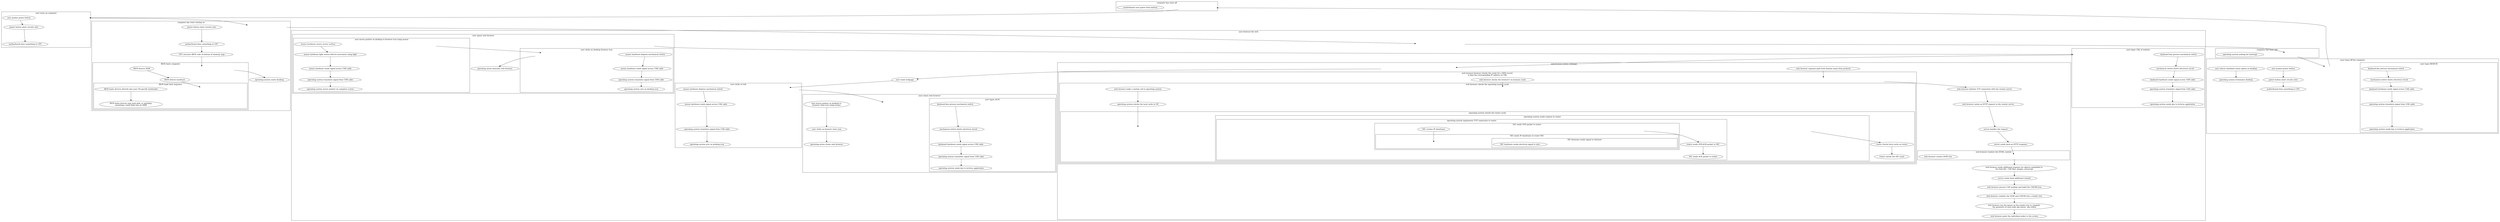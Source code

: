 strict digraph {
	graph [compound=true];
	node [label="\N"];
	subgraph cluster_u_s_e_r__s_t_o_r_ycomputer_has_state_off {
		graph [label="computer has state off"];
		u_s_e_r__s_t_o_r_ycomputer_has_state_off	[style=invis];
		c_o_m_p_u_t_e_r__h_a_s__s_t_a_t_e__o_f_fmotherboard_uses_power_from_battery	[label="motherboard uses power from battery"];
	}
	subgraph cluster_u_s_e_r__s_t_o_r_ycomputer_has_state_turning_on {
		graph [label="computer has state turning on"];
		subgraph cluster_c_o_m_p_u_t_e_r__h_a_s__s_t_a_t_e__t_u_r_n_i_n_g__o_nBIOS_boots_computer {
			graph [label="BIOS boots computer"];
			subgraph cluster_B_I_O_S__b_o_o_t_s__c_o_m_p_u_t_e_rBIOS_loads_boot_sequence {
				graph [label="BIOS loads boot sequence"];
				B_I_O_S__b_o_o_t_s__c_o_m_p_u_t_e_rBIOS_loads_boot_sequence	[style=invis];
				B_I_O_S__l_o_a_d_s__b_o_o_t__s_e_q_u_e_n_c_eBIOS_boots_devices_directly_into_your_OSspecific_bootloader	[label="BIOS boots devices directly into your OS-specific bootloader"];
				B_I_O_S__l_o_a_d_s__b_o_o_t__s_e_q_u_e_n_c_eBIOS_boots_devices_any_hard_disk_or_anything_emulating_a_hard_disk_into_an_MBR	[label="BIOS boots devices (any hard disk, or anything 
emulating a hard disk) into an MBR"];
				B_I_O_S__l_o_a_d_s__b_o_o_t__s_e_q_u_e_n_c_eBIOS_boots_devices_directly_into_your_OSspecific_bootloader -> B_I_O_S__l_o_a_d_s__b_o_o_t__s_e_q_u_e_n_c_eBIOS_boots_devices_any_hard_disk_or_anything_emulating_a_hard_disk_into_an_MBR;
			}
			c_o_m_p_u_t_e_r__h_a_s__s_t_a_t_e__t_u_r_n_i_n_g__o_nBIOS_boots_computer	[style=invis];
			B_I_O_S__b_o_o_t_s__c_o_m_p_u_t_e_rBIOS_detects_RAM	[label="BIOS detects RAM"];
			B_I_O_S__b_o_o_t_s__c_o_m_p_u_t_e_rBIOS_detects_hardware	[label="BIOS detects hardware"];
			B_I_O_S__b_o_o_t_s__c_o_m_p_u_t_e_rBIOS_detects_RAM -> B_I_O_S__b_o_o_t_s__c_o_m_p_u_t_e_rBIOS_detects_hardware;
			B_I_O_S__b_o_o_t_s__c_o_m_p_u_t_e_rBIOS_detects_hardware -> B_I_O_S__b_o_o_t_s__c_o_m_p_u_t_e_rBIOS_loads_boot_sequence;
		}
		u_s_e_r__s_t_o_r_ycomputer_has_state_turning_on	[style=invis];
		c_o_m_p_u_t_e_r__h_a_s__s_t_a_t_e__t_u_r_n_i_n_g__o_npower_button_short_circuits_wire	[label="power button short circuits wire"];
		c_o_m_p_u_t_e_r__h_a_s__s_t_a_t_e__t_u_r_n_i_n_g__o_nmotherboard_does_something_to_CPU	[label="motherboard does something to CPU"];
		c_o_m_p_u_t_e_r__h_a_s__s_t_a_t_e__t_u_r_n_i_n_g__o_npower_button_short_circuits_wire -> c_o_m_p_u_t_e_r__h_a_s__s_t_a_t_e__t_u_r_n_i_n_g__o_nmotherboard_does_something_to_CPU;
		c_o_m_p_u_t_e_r__h_a_s__s_t_a_t_e__t_u_r_n_i_n_g__o_nCPU_executes_BIOS_code_at_bottom_of_memory_map	[label="CPU executes BIOS code at bottom of memory map"];
		c_o_m_p_u_t_e_r__h_a_s__s_t_a_t_e__t_u_r_n_i_n_g__o_nmotherboard_does_something_to_CPU -> c_o_m_p_u_t_e_r__h_a_s__s_t_a_t_e__t_u_r_n_i_n_g__o_nCPU_executes_BIOS_code_at_bottom_of_memory_map;
		c_o_m_p_u_t_e_r__h_a_s__s_t_a_t_e__t_u_r_n_i_n_g__o_nCPU_executes_BIOS_code_at_bottom_of_memory_map -> c_o_m_p_u_t_e_r__h_a_s__s_t_a_t_e__t_u_r_n_i_n_g__o_nBIOS_boots_computer;
		c_o_m_p_u_t_e_r__h_a_s__s_t_a_t_e__t_u_r_n_i_n_g__o_noperating_system_starts_desktop	[label="operating system starts desktop"];
		c_o_m_p_u_t_e_r__h_a_s__s_t_a_t_e__t_u_r_n_i_n_g__o_nBIOS_boots_computer -> c_o_m_p_u_t_e_r__h_a_s__s_t_a_t_e__t_u_r_n_i_n_g__o_noperating_system_starts_desktop;
	}
	subgraph cluster_u_s_e_r__s_t_o_r_yuser_turns_on_computer {
		graph [label="user turns on computer"];
		u_s_e_r__s_t_o_r_yuser_turns_on_computer	[style=invis];
		u_s_e_r__t_u_r_n_s__o_n__c_o_m_p_u_t_e_ruser_pushes_power_button	[label="user pushes power button"];
		u_s_e_r__t_u_r_n_s__o_n__c_o_m_p_u_t_e_rpower_button_short_circuits_wire	[label="power button short circuits wire"];
		u_s_e_r__t_u_r_n_s__o_n__c_o_m_p_u_t_e_ruser_pushes_power_button -> u_s_e_r__t_u_r_n_s__o_n__c_o_m_p_u_t_e_rpower_button_short_circuits_wire;
		u_s_e_r__t_u_r_n_s__o_n__c_o_m_p_u_t_e_rmotherboard_does_something_to_CPU	[label="motherboard does something to CPU"];
		u_s_e_r__t_u_r_n_s__o_n__c_o_m_p_u_t_e_rpower_button_short_circuits_wire -> u_s_e_r__t_u_r_n_s__o_n__c_o_m_p_u_t_e_rmotherboard_does_something_to_CPU;
	}
	subgraph cluster_u_s_e_r__s_t_o_r_yuser_browses_the_web {
		graph [label="user browses the web"];
		subgraph cluster_u_s_e_r__b_r_o_w_s_e_s__t_h_e__w_e_buser_opens_web_browser {
			graph [label="user opens web browser"];
			subgraph cluster_u_s_e_r__o_p_e_n_s__w_e_b__b_r_o_w_s_e_ruser_moves_pointer_on_desktop_to_browser_icon_using_mouse {
				graph [label="user moves pointer on desktop to browser icon using mouse"];
				u_s_e_r__o_p_e_n_s__w_e_b__b_r_o_w_s_e_ruser_moves_pointer_on_desktop_to_browser_icon_using_mouse	[style=invis];
				"u_s_e_r__m_o_v_e_s__p_o_i_n_t_e_r__o_n__d_e_s_k_t_o_p__t_o__b_r_o_w_s_e_r__i_c_o_n__u_s_i_n_g__m_o_u_s_emouse_hardware_moves_across_\
surface"	[label="mouse hardware moves across surface"];
				"u_s_e_r__m_o_v_e_s__p_o_i_n_t_e_r__o_n__d_e_s_k_t_o_p__t_o__b_r_o_w_s_e_r__i_c_o_n__u_s_i_n_g__m_o_u_s_emouse_hardware_light_sensor_\
detects_movement_using_light"	[label="mouse hardware light sensor detects movement using light"];
				"u_s_e_r__m_o_v_e_s__p_o_i_n_t_e_r__o_n__d_e_s_k_t_o_p__t_o__b_r_o_w_s_e_r__i_c_o_n__u_s_i_n_g__m_o_u_s_emouse_hardware_moves_across_\
surface" -> "u_s_e_r__m_o_v_e_s__p_o_i_n_t_e_r__o_n__d_e_s_k_t_o_p__t_o__b_r_o_w_s_e_r__i_c_o_n__u_s_i_n_g__m_o_u_s_emouse_hardware_light_sensor_\
detects_movement_using_light";
				"u_s_e_r__m_o_v_e_s__p_o_i_n_t_e_r__o_n__d_e_s_k_t_o_p__t_o__b_r_o_w_s_e_r__i_c_o_n__u_s_i_n_g__m_o_u_s_emouse_hardware_sends_signal_\
across_USB_cable"	[label="mouse hardware sends signal across USB cable"];
				"u_s_e_r__m_o_v_e_s__p_o_i_n_t_e_r__o_n__d_e_s_k_t_o_p__t_o__b_r_o_w_s_e_r__i_c_o_n__u_s_i_n_g__m_o_u_s_emouse_hardware_light_sensor_\
detects_movement_using_light" -> "u_s_e_r__m_o_v_e_s__p_o_i_n_t_e_r__o_n__d_e_s_k_t_o_p__t_o__b_r_o_w_s_e_r__i_c_o_n__u_s_i_n_g__m_o_u_s_emouse_hardware_sends_signal_\
across_USB_cable";
				"u_s_e_r__m_o_v_e_s__p_o_i_n_t_e_r__o_n__d_e_s_k_t_o_p__t_o__b_r_o_w_s_e_r__i_c_o_n__u_s_i_n_g__m_o_u_s_eoperating_system_translates_\
signal_from_USB_cable"	[label="operating system translates signal from USB cable"];
				"u_s_e_r__m_o_v_e_s__p_o_i_n_t_e_r__o_n__d_e_s_k_t_o_p__t_o__b_r_o_w_s_e_r__i_c_o_n__u_s_i_n_g__m_o_u_s_emouse_hardware_sends_signal_\
across_USB_cable" -> "u_s_e_r__m_o_v_e_s__p_o_i_n_t_e_r__o_n__d_e_s_k_t_o_p__t_o__b_r_o_w_s_e_r__i_c_o_n__u_s_i_n_g__m_o_u_s_eoperating_system_translates_\
signal_from_USB_cable";
				"u_s_e_r__m_o_v_e_s__p_o_i_n_t_e_r__o_n__d_e_s_k_t_o_p__t_o__b_r_o_w_s_e_r__i_c_o_n__u_s_i_n_g__m_o_u_s_eoperating_system_moves_pointer_\
on_computer_screen"	[label="operating system moves pointer on computer screen"];
				"u_s_e_r__m_o_v_e_s__p_o_i_n_t_e_r__o_n__d_e_s_k_t_o_p__t_o__b_r_o_w_s_e_r__i_c_o_n__u_s_i_n_g__m_o_u_s_eoperating_system_translates_\
signal_from_USB_cable" -> "u_s_e_r__m_o_v_e_s__p_o_i_n_t_e_r__o_n__d_e_s_k_t_o_p__t_o__b_r_o_w_s_e_r__i_c_o_n__u_s_i_n_g__m_o_u_s_eoperating_system_moves_pointer_\
on_computer_screen";
			}
			subgraph cluster_u_s_e_r__o_p_e_n_s__w_e_b__b_r_o_w_s_e_ruser_clicks_on_desktop_browser_icon {
				graph [label="user clicks on desktop browser icon"];
				u_s_e_r__o_p_e_n_s__w_e_b__b_r_o_w_s_e_ruser_clicks_on_desktop_browser_icon	[style=invis];
				u_s_e_r__c_l_i_c_k_s__o_n__d_e_s_k_t_o_p__b_r_o_w_s_e_r__i_c_o_nmouse_hardware_depress_mechanical_switch	[label="mouse hardware depress mechanical switch"];
				u_s_e_r__c_l_i_c_k_s__o_n__d_e_s_k_t_o_p__b_r_o_w_s_e_r__i_c_o_nmouse_hardware_sends_signal_across_USB_cable	[label="mouse hardware sends signal across USB cable"];
				u_s_e_r__c_l_i_c_k_s__o_n__d_e_s_k_t_o_p__b_r_o_w_s_e_r__i_c_o_nmouse_hardware_depress_mechanical_switch -> u_s_e_r__c_l_i_c_k_s__o_n__d_e_s_k_t_o_p__b_r_o_w_s_e_r__i_c_o_nmouse_hardware_sends_signal_across_USB_cable;
				u_s_e_r__c_l_i_c_k_s__o_n__d_e_s_k_t_o_p__b_r_o_w_s_e_r__i_c_o_noperating_system_translates_signal_from_USB_cable	[label="operating system translates signal from USB cable"];
				u_s_e_r__c_l_i_c_k_s__o_n__d_e_s_k_t_o_p__b_r_o_w_s_e_r__i_c_o_nmouse_hardware_sends_signal_across_USB_cable -> u_s_e_r__c_l_i_c_k_s__o_n__d_e_s_k_t_o_p__b_r_o_w_s_e_r__i_c_o_noperating_system_translates_signal_from_USB_cable;
				u_s_e_r__c_l_i_c_k_s__o_n__d_e_s_k_t_o_p__b_r_o_w_s_e_r__i_c_o_noperating_system_acts_on_desktop_icon	[label="operating system acts on desktop icon"];
				u_s_e_r__c_l_i_c_k_s__o_n__d_e_s_k_t_o_p__b_r_o_w_s_e_r__i_c_o_noperating_system_translates_signal_from_USB_cable -> u_s_e_r__c_l_i_c_k_s__o_n__d_e_s_k_t_o_p__b_r_o_w_s_e_r__i_c_o_noperating_system_acts_on_desktop_icon;
			}
			u_s_e_r__b_r_o_w_s_e_s__t_h_e__w_e_buser_opens_web_browser	[style=invis];
			u_s_e_r__o_p_e_n_s__w_e_b__b_r_o_w_s_e_ruser_moves_pointer_on_desktop_to_browser_icon_using_mouse -> u_s_e_r__o_p_e_n_s__w_e_b__b_r_o_w_s_e_ruser_clicks_on_desktop_browser_icon;
			u_s_e_r__o_p_e_n_s__w_e_b__b_r_o_w_s_e_roperating_sytem_launches_web_browser	[label="operating sytem launches web browser"];
			u_s_e_r__o_p_e_n_s__w_e_b__b_r_o_w_s_e_ruser_clicks_on_desktop_browser_icon -> u_s_e_r__o_p_e_n_s__w_e_b__b_r_o_w_s_e_roperating_sytem_launches_web_browser;
		}
		subgraph cluster_u_s_e_r__b_r_o_w_s_e_s__t_h_e__w_e_buser_types_URL_of_website {
			graph [label="user types URL of website"];
			u_s_e_r__b_r_o_w_s_e_s__t_h_e__w_e_buser_types_URL_of_website	[style=invis];
			u_s_e_r__t_y_p_e_s__U_R_L__o_f__w_e_b_s_i_t_ekeyboard_key_presses_mechanical_switch	[label="keyboard key presses mechanical switch"];
			u_s_e_r__t_y_p_e_s__U_R_L__o_f__w_e_b_s_i_t_emechanical_switch_shorts_electrical_circuit	[label="mechanical switch shorts electrical circuit"];
			u_s_e_r__t_y_p_e_s__U_R_L__o_f__w_e_b_s_i_t_ekeyboard_key_presses_mechanical_switch -> u_s_e_r__t_y_p_e_s__U_R_L__o_f__w_e_b_s_i_t_emechanical_switch_shorts_electrical_circuit;
			u_s_e_r__t_y_p_e_s__U_R_L__o_f__w_e_b_s_i_t_ekeyboard_hardware_sends_signal_across_USB_cable	[label="keyboard hardware sends signal across USB cable"];
			u_s_e_r__t_y_p_e_s__U_R_L__o_f__w_e_b_s_i_t_emechanical_switch_shorts_electrical_circuit -> u_s_e_r__t_y_p_e_s__U_R_L__o_f__w_e_b_s_i_t_ekeyboard_hardware_sends_signal_across_USB_cable;
			u_s_e_r__t_y_p_e_s__U_R_L__o_f__w_e_b_s_i_t_eoperating_system_translates_signal_from_USB_cable	[label="operating system translates signal from USB cable"];
			u_s_e_r__t_y_p_e_s__U_R_L__o_f__w_e_b_s_i_t_ekeyboard_hardware_sends_signal_across_USB_cable -> u_s_e_r__t_y_p_e_s__U_R_L__o_f__w_e_b_s_i_t_eoperating_system_translates_signal_from_USB_cable;
			u_s_e_r__t_y_p_e_s__U_R_L__o_f__w_e_b_s_i_t_eoperating_system_sends_key_to_infocus_application	[label="operating system sends key to in-focus application"];
			u_s_e_r__t_y_p_e_s__U_R_L__o_f__w_e_b_s_i_t_eoperating_system_translates_signal_from_USB_cable -> u_s_e_r__t_y_p_e_s__U_R_L__o_f__w_e_b_s_i_t_eoperating_system_sends_key_to_infocus_application;
		}
		subgraph cluster_u_s_e_r__b_r_o_w_s_e_s__t_h_e__w_e_bweb_browser_shows_webpage {
			graph [label="web browser shows webpage"];
			subgraph "cluster_w_e_b__b_r_o_w_s_e_r__s_h_o_w_s__w_e_b_p_a_g_eweb_browser_browser_checks_the_cache_for_a_DNS_record_to_find_the_corresponding_\
IP_address_of_URL" {
				graph [label="web browser browser checks the cache for a DNS record 
to find the corresponding IP address of URL"];
				subgraph "cluster_w_e_b__b_r_o_w_s_e_r__b_r_o_w_s_e_r__c_h_e_c_k_s__t_h_e__c_a_c_h_e__f_o_r__a__D_N_S__r_e_c_o_r_d__t_o__f_i_n_d__t_h_e__c_\
o_r_r_e_s_p_o_n_d_i_n_g__I_P__a_d_d_r_e_s_s__o_f__U_R_Lweb_browser_checks_the_operating_system_cache" {
					graph [label="web browser checks the operating system cache"];
					subgraph cluster_w_e_b__b_r_o_w_s_e_r__c_h_e_c_k_s__t_h_e__o_p_e_r_a_t_i_n_g__s_y_s_t_e_m__c_a_c_h_eoperating_system_checks_the_router_cache {
						graph [label="operating system checks the router cache"];
						subgraph cluster_o_p_e_r_a_t_i_n_g__s_y_s_t_e_m__c_h_e_c_k_s__t_h_e__r_o_u_t_e_r__c_a_c_h_eoperating_system_sends_request_to_router {
							graph [label="operating system sends request to router"];
							subgraph "cluster_o_p_e_r_a_t_i_n_g__s_y_s_t_e_m__s_e_n_d_s__r_e_q_u_e_s_t__t_o__r_o_u_t_e_roperating_system_implements_TCP_connection_to_\
router" {
								graph [label="operating system implements TCP connection to router"];
								subgraph "cluster_o_p_e_r_a_t_i_n_g__s_y_s_t_e_m__i_m_p_l_e_m_e_n_t_s__T_C_P__c_o_n_n_e_c_t_i_o_n__t_o__r_o_u_t_e_rNIC_sends_SYN_packet_to_\
router" {
									graph [label="NIC sends SYN packet to router"];
									subgraph cluster_N_I_C__s_e_n_d_s__S_Y_N__p_a_c_k_e_t__t_o__r_o_u_t_e_rNIC_sends_IP_dataframe_to_router_NIC {
										graph [label="NIC sends IP dataframe to router NIC"];
										subgraph cluster_N_I_C__s_e_n_d_s__I_P__d_a_t_a_f_r_a_m_e__t_o__r_o_u_t_e_r__N_I_CNIC_firmware_sends_signal_to_ethernet {
											graph [label="NIC firmware sends signal to ethernet"];
											N_I_C__s_e_n_d_s__I_P__d_a_t_a_f_r_a_m_e__t_o__r_o_u_t_e_r__N_I_CNIC_firmware_sends_signal_to_ethernet	[style=invis];
											N_I_C__f_i_r_m_w_a_r_e__s_e_n_d_s__s_i_g_n_a_l__t_o__e_t_h_e_r_n_e_tNIC_hardware_sends_electrical_signal_to_wire	[label="NIC hardware sends electrical signal to wire"];
										}
										N_I_C__s_e_n_d_s__S_Y_N__p_a_c_k_e_t__t_o__r_o_u_t_e_rNIC_sends_IP_dataframe_to_router_NIC	[style=invis];
									}
									o_p_e_r_a_t_i_n_g__s_y_s_t_e_m__i_m_p_l_e_m_e_n_t_s__T_C_P__c_o_n_n_e_c_t_i_o_n__t_o__r_o_u_t_e_rNIC_sends_SYN_packet_to_router	[style=invis];
									N_I_C__s_e_n_d_s__S_Y_N__p_a_c_k_e_t__t_o__r_o_u_t_e_rNIC_creates_IP_dataframe	[label="NIC creates IP dataframe"];
									N_I_C__s_e_n_d_s__S_Y_N__p_a_c_k_e_t__t_o__r_o_u_t_e_rNIC_creates_IP_dataframe -> N_I_C__s_e_n_d_s__S_Y_N__p_a_c_k_e_t__t_o__r_o_u_t_e_rNIC_sends_IP_dataframe_to_router_NIC;
								}
								o_p_e_r_a_t_i_n_g__s_y_s_t_e_m__s_e_n_d_s__r_e_q_u_e_s_t__t_o__r_o_u_t_e_roperating_system_implements_TCP_connection_to_router	[style=invis];
								o_p_e_r_a_t_i_n_g__s_y_s_t_e_m__i_m_p_l_e_m_e_n_t_s__T_C_P__c_o_n_n_e_c_t_i_o_n__t_o__r_o_u_t_e_rrouter_sends_SYNACK_packet_to_NIC	[label="router sends SYN-ACK packet to NIC"];
								o_p_e_r_a_t_i_n_g__s_y_s_t_e_m__i_m_p_l_e_m_e_n_t_s__T_C_P__c_o_n_n_e_c_t_i_o_n__t_o__r_o_u_t_e_rNIC_sends_SYN_packet_to_router -> o_p_e_r_a_t_i_n_g__s_y_s_t_e_m__i_m_p_l_e_m_e_n_t_s__T_C_P__c_o_n_n_e_c_t_i_o_n__t_o__r_o_u_t_e_rrouter_sends_SYNACK_packet_to_NIC;
								o_p_e_r_a_t_i_n_g__s_y_s_t_e_m__i_m_p_l_e_m_e_n_t_s__T_C_P__c_o_n_n_e_c_t_i_o_n__t_o__r_o_u_t_e_rNIC_sends_ACK_packet_to_router	[label="NIC sends ACK packet to router"];
								o_p_e_r_a_t_i_n_g__s_y_s_t_e_m__i_m_p_l_e_m_e_n_t_s__T_C_P__c_o_n_n_e_c_t_i_o_n__t_o__r_o_u_t_e_rrouter_sends_SYNACK_packet_to_NIC -> o_p_e_r_a_t_i_n_g__s_y_s_t_e_m__i_m_p_l_e_m_e_n_t_s__T_C_P__c_o_n_n_e_c_t_i_o_n__t_o__r_o_u_t_e_rNIC_sends_ACK_packet_to_router;
							}
							o_p_e_r_a_t_i_n_g__s_y_s_t_e_m__c_h_e_c_k_s__t_h_e__r_o_u_t_e_r__c_a_c_h_eoperating_system_sends_request_to_router	[style=invis];
						}
						w_e_b__b_r_o_w_s_e_r__c_h_e_c_k_s__t_h_e__o_p_e_r_a_t_i_n_g__s_y_s_t_e_m__c_a_c_h_eoperating_system_checks_the_router_cache	[style=invis];
						o_p_e_r_a_t_i_n_g__s_y_s_t_e_m__c_h_e_c_k_s__t_h_e__r_o_u_t_e_r__c_a_c_h_erouter_checks_local_cache_on_router	[label="router checks local cache on router"];
						o_p_e_r_a_t_i_n_g__s_y_s_t_e_m__c_h_e_c_k_s__t_h_e__r_o_u_t_e_r__c_a_c_h_eoperating_system_sends_request_to_router -> o_p_e_r_a_t_i_n_g__s_y_s_t_e_m__c_h_e_c_k_s__t_h_e__r_o_u_t_e_r__c_a_c_h_erouter_checks_local_cache_on_router;
						o_p_e_r_a_t_i_n_g__s_y_s_t_e_m__c_h_e_c_k_s__t_h_e__r_o_u_t_e_r__c_a_c_h_erouter_checks_the_ISP_cache	[label="router checks the ISP cache"];
						o_p_e_r_a_t_i_n_g__s_y_s_t_e_m__c_h_e_c_k_s__t_h_e__r_o_u_t_e_r__c_a_c_h_erouter_checks_local_cache_on_router -> o_p_e_r_a_t_i_n_g__s_y_s_t_e_m__c_h_e_c_k_s__t_h_e__r_o_u_t_e_r__c_a_c_h_erouter_checks_the_ISP_cache;
					}
					"w_e_b__b_r_o_w_s_e_r__b_r_o_w_s_e_r__c_h_e_c_k_s__t_h_e__c_a_c_h_e__f_o_r__a__D_N_S__r_e_c_o_r_d__t_o__f_i_n_d__t_h_e__c_o_r_r_e_\
s_p_o_n_d_i_n_g__I_P__a_d_d_r_e_s_s__o_f__U_R_Lweb_browser_checks_the_operating_system_cache"	[style=invis];
					w_e_b__b_r_o_w_s_e_r__c_h_e_c_k_s__t_h_e__o_p_e_r_a_t_i_n_g__s_y_s_t_e_m__c_a_c_h_eweb_browser_make_a_system_call_to_operating_system	[label="web browser make a system call to operating system"];
					w_e_b__b_r_o_w_s_e_r__c_h_e_c_k_s__t_h_e__o_p_e_r_a_t_i_n_g__s_y_s_t_e_m__c_a_c_h_eoperating_system_checks_the_local_cache_in_OS	[label="operating system checks the local cache in OS"];
					w_e_b__b_r_o_w_s_e_r__c_h_e_c_k_s__t_h_e__o_p_e_r_a_t_i_n_g__s_y_s_t_e_m__c_a_c_h_eweb_browser_make_a_system_call_to_operating_system -> w_e_b__b_r_o_w_s_e_r__c_h_e_c_k_s__t_h_e__o_p_e_r_a_t_i_n_g__s_y_s_t_e_m__c_a_c_h_eoperating_system_checks_the_local_cache_in_OS;
					w_e_b__b_r_o_w_s_e_r__c_h_e_c_k_s__t_h_e__o_p_e_r_a_t_i_n_g__s_y_s_t_e_m__c_a_c_h_eoperating_system_checks_the_local_cache_in_OS -> w_e_b__b_r_o_w_s_e_r__c_h_e_c_k_s__t_h_e__o_p_e_r_a_t_i_n_g__s_y_s_t_e_m__c_a_c_h_eoperating_system_checks_the_router_cache;
				}
				"w_e_b__b_r_o_w_s_e_r__s_h_o_w_s__w_e_b_p_a_g_eweb_browser_browser_checks_the_cache_for_a_DNS_record_to_find_the_corresponding_IP_\
address_of_URL"	[style=invis];
				"w_e_b__b_r_o_w_s_e_r__b_r_o_w_s_e_r__c_h_e_c_k_s__t_h_e__c_a_c_h_e__f_o_r__a__D_N_S__r_e_c_o_r_d__t_o__f_i_n_d__t_h_e__c_o_r_r_e_\
s_p_o_n_d_i_n_g__I_P__a_d_d_r_e_s_s__o_f__U_R_Lweb_browser_checks_the_browsers_inmemory_cache"	[label="web browser checks the browser's in-memory cache"];
				"w_e_b__b_r_o_w_s_e_r__b_r_o_w_s_e_r__c_h_e_c_k_s__t_h_e__c_a_c_h_e__f_o_r__a__D_N_S__r_e_c_o_r_d__t_o__f_i_n_d__t_h_e__c_o_r_r_e_\
s_p_o_n_d_i_n_g__I_P__a_d_d_r_e_s_s__o_f__U_R_Lweb_browser_checks_the_browsers_inmemory_cache" -> "w_e_b__b_r_o_w_s_e_r__b_r_o_w_s_e_r__c_h_e_c_k_s__t_h_e__c_a_c_h_e__f_o_r__a__D_N_S__r_e_c_o_r_d__t_o__f_i_n_d__t_h_e__c_o_r_r_e_\
s_p_o_n_d_i_n_g__I_P__a_d_d_r_e_s_s__o_f__U_R_Lweb_browser_checks_the_operating_system_cache";
			}
			subgraph cluster_w_e_b__b_r_o_w_s_e_r__s_h_o_w_s__w_e_b_p_a_g_eweb_browser_renders_the_HTML_content {
				graph [label="web browser renders the HTML content"];
				w_e_b__b_r_o_w_s_e_r__s_h_o_w_s__w_e_b_p_a_g_eweb_browser_renders_the_HTML_content	[style=invis];
				w_e_b__b_r_o_w_s_e_r__r_e_n_d_e_r_s__t_h_e__H_T_M_L__c_o_n_t_e_n_tweb_browser_creates_DOM_tree	[label="web browser creates DOM tree"];
			}
			u_s_e_r__b_r_o_w_s_e_s__t_h_e__w_e_bweb_browser_shows_webpage	[style=invis];
			w_e_b__b_r_o_w_s_e_r__s_h_o_w_s__w_e_b_p_a_g_eweb_browser_separate_path_from_domain_name_from_protocol	[label="web browser separate path from domain name from protocol"];
			w_e_b__b_r_o_w_s_e_r__s_h_o_w_s__w_e_b_p_a_g_eweb_browser_separate_path_from_domain_name_from_protocol -> "w_e_b__b_r_o_w_s_e_r__s_h_o_w_s__w_e_b_p_a_g_eweb_browser_browser_checks_the_cache_for_a_DNS_record_to_find_the_corresponding_IP_\
address_of_URL";
			w_e_b__b_r_o_w_s_e_r__s_h_o_w_s__w_e_b_p_a_g_eweb_browser_initiates_TCP_connection_with_the_remote_server	[label="web browser initiates TCP connection with the remote server"];
			"w_e_b__b_r_o_w_s_e_r__s_h_o_w_s__w_e_b_p_a_g_eweb_browser_browser_checks_the_cache_for_a_DNS_record_to_find_the_corresponding_IP_\
address_of_URL" -> w_e_b__b_r_o_w_s_e_r__s_h_o_w_s__w_e_b_p_a_g_eweb_browser_initiates_TCP_connection_with_the_remote_server;
			w_e_b__b_r_o_w_s_e_r__s_h_o_w_s__w_e_b_p_a_g_eweb_browser_sends_an_HTTP_request_to_the_remote_server	[label="web browser sends an HTTP request to the remote server"];
			w_e_b__b_r_o_w_s_e_r__s_h_o_w_s__w_e_b_p_a_g_eweb_browser_initiates_TCP_connection_with_the_remote_server -> w_e_b__b_r_o_w_s_e_r__s_h_o_w_s__w_e_b_p_a_g_eweb_browser_sends_an_HTTP_request_to_the_remote_server;
			w_e_b__b_r_o_w_s_e_r__s_h_o_w_s__w_e_b_p_a_g_eserver_handles_the_request	[label="server handles the request"];
			w_e_b__b_r_o_w_s_e_r__s_h_o_w_s__w_e_b_p_a_g_eweb_browser_sends_an_HTTP_request_to_the_remote_server -> w_e_b__b_r_o_w_s_e_r__s_h_o_w_s__w_e_b_p_a_g_eserver_handles_the_request;
			w_e_b__b_r_o_w_s_e_r__s_h_o_w_s__w_e_b_p_a_g_eserver_sends_back_an_HTTP_response	[label="server sends back an HTTP response"];
			w_e_b__b_r_o_w_s_e_r__s_h_o_w_s__w_e_b_p_a_g_eserver_handles_the_request -> w_e_b__b_r_o_w_s_e_r__s_h_o_w_s__w_e_b_p_a_g_eserver_sends_back_an_HTTP_response;
			w_e_b__b_r_o_w_s_e_r__s_h_o_w_s__w_e_b_p_a_g_eserver_sends_back_an_HTTP_response -> w_e_b__b_r_o_w_s_e_r__s_h_o_w_s__w_e_b_p_a_g_eweb_browser_renders_the_HTML_content;
			"w_e_b__b_r_o_w_s_e_r__s_h_o_w_s__w_e_b_p_a_g_eweb_browser_sends_additional_requests_for_objects_embedded_in_the_html_file_CSS_files_\
images_javascript"	[label="web browser sends additional requests for objects embedded in 
the html file - CSS files, images, javascript"];
			w_e_b__b_r_o_w_s_e_r__s_h_o_w_s__w_e_b_p_a_g_eweb_browser_renders_the_HTML_content -> "w_e_b__b_r_o_w_s_e_r__s_h_o_w_s__w_e_b_p_a_g_eweb_browser_sends_additional_requests_for_objects_embedded_in_the_html_file_CSS_files_\
images_javascript";
			w_e_b__b_r_o_w_s_e_r__s_h_o_w_s__w_e_b_p_a_g_eserver_sends_back_additional_content	[label="server sends back additional content"];
			"w_e_b__b_r_o_w_s_e_r__s_h_o_w_s__w_e_b_p_a_g_eweb_browser_sends_additional_requests_for_objects_embedded_in_the_html_file_CSS_files_\
images_javascript" -> w_e_b__b_r_o_w_s_e_r__s_h_o_w_s__w_e_b_p_a_g_eserver_sends_back_additional_content;
			w_e_b__b_r_o_w_s_e_r__s_h_o_w_s__w_e_b_p_a_g_eweb_browser_process_CSS_markup_and_build_the_CSSOM_tree	[label="web browser process CSS markup and build the CSSOM tree"];
			w_e_b__b_r_o_w_s_e_r__s_h_o_w_s__w_e_b_p_a_g_eserver_sends_back_additional_content -> w_e_b__b_r_o_w_s_e_r__s_h_o_w_s__w_e_b_p_a_g_eweb_browser_process_CSS_markup_and_build_the_CSSOM_tree;
			w_e_b__b_r_o_w_s_e_r__s_h_o_w_s__w_e_b_p_a_g_eweb_browser_combine_the_DOM_and_CSSOM_into_a_render_tree	[label="web browser combine the DOM and CSSOM into a render tree"];
			w_e_b__b_r_o_w_s_e_r__s_h_o_w_s__w_e_b_p_a_g_eweb_browser_process_CSS_markup_and_build_the_CSSOM_tree -> w_e_b__b_r_o_w_s_e_r__s_h_o_w_s__w_e_b_p_a_g_eweb_browser_combine_the_DOM_and_CSSOM_into_a_render_tree;
			"w_e_b__b_r_o_w_s_e_r__s_h_o_w_s__w_e_b_p_a_g_eweb_browser_run_the_layout_on_the_render_tree_to_compute_the_geometry_of_each_node_\
aka_layout_aka_reflow"	[label="web browser run the layout on the render tree to compute 
the geometry of each node aka layout  aka reflow"];
			w_e_b__b_r_o_w_s_e_r__s_h_o_w_s__w_e_b_p_a_g_eweb_browser_combine_the_DOM_and_CSSOM_into_a_render_tree -> "w_e_b__b_r_o_w_s_e_r__s_h_o_w_s__w_e_b_p_a_g_eweb_browser_run_the_layout_on_the_render_tree_to_compute_the_geometry_of_each_node_\
aka_layout_aka_reflow";
			w_e_b__b_r_o_w_s_e_r__s_h_o_w_s__w_e_b_p_a_g_eweb_browser_paint_the_individual_nodes_to_the_screen	[label="web browser paint the individual nodes to the screen"];
			"w_e_b__b_r_o_w_s_e_r__s_h_o_w_s__w_e_b_p_a_g_eweb_browser_run_the_layout_on_the_render_tree_to_compute_the_geometry_of_each_node_\
aka_layout_aka_reflow" -> w_e_b__b_r_o_w_s_e_r__s_h_o_w_s__w_e_b_p_a_g_eweb_browser_paint_the_individual_nodes_to_the_screen;
		}
		subgraph cluster_u_s_e_r__b_r_o_w_s_e_s__t_h_e__w_e_buser_clicks_on_link {
			graph [label="user clicks on link"];
			u_s_e_r__b_r_o_w_s_e_s__t_h_e__w_e_buser_clicks_on_link	[style=invis];
			u_s_e_r__c_l_i_c_k_s__o_n__l_i_n_kmouse_hardware_depress_mechanical_switch	[label="mouse hardware depress mechanical switch"];
			u_s_e_r__c_l_i_c_k_s__o_n__l_i_n_kmouse_hardware_sends_signal_across_USB_cable	[label="mouse hardware sends signal across USB cable"];
			u_s_e_r__c_l_i_c_k_s__o_n__l_i_n_kmouse_hardware_depress_mechanical_switch -> u_s_e_r__c_l_i_c_k_s__o_n__l_i_n_kmouse_hardware_sends_signal_across_USB_cable;
			u_s_e_r__c_l_i_c_k_s__o_n__l_i_n_koperating_system_translates_signal_from_USB_cable	[label="operating system translates signal from USB cable"];
			u_s_e_r__c_l_i_c_k_s__o_n__l_i_n_kmouse_hardware_sends_signal_across_USB_cable -> u_s_e_r__c_l_i_c_k_s__o_n__l_i_n_koperating_system_translates_signal_from_USB_cable;
			u_s_e_r__c_l_i_c_k_s__o_n__l_i_n_koperating_system_acts_on_desktop_icon	[label="operating system acts on desktop icon"];
			u_s_e_r__c_l_i_c_k_s__o_n__l_i_n_koperating_system_translates_signal_from_USB_cable -> u_s_e_r__c_l_i_c_k_s__o_n__l_i_n_koperating_system_acts_on_desktop_icon;
		}
		subgraph cluster_u_s_e_r__b_r_o_w_s_e_s__t_h_e__w_e_buser_closes_web_browser {
			graph [label="user closes web browser"];
			subgraph cluster_u_s_e_r__c_l_o_s_e_s__w_e_b__b_r_o_w_s_e_ruser_types_altf4 {
				graph [label="user types alt-f4"];
				u_s_e_r__c_l_o_s_e_s__w_e_b__b_r_o_w_s_e_ruser_types_altf4	[style=invis];
				u_s_e_r__t_y_p_e_s__a_l_t_f_4keyboard_key_presses_mechanical_switch	[label="keyboard key presses mechanical switch"];
				u_s_e_r__t_y_p_e_s__a_l_t_f_4mechanical_switch_shorts_electrical_circuit	[label="mechanical switch shorts electrical circuit"];
				u_s_e_r__t_y_p_e_s__a_l_t_f_4keyboard_key_presses_mechanical_switch -> u_s_e_r__t_y_p_e_s__a_l_t_f_4mechanical_switch_shorts_electrical_circuit;
				u_s_e_r__t_y_p_e_s__a_l_t_f_4keyboard_hardware_sends_signal_across_USB_cable	[label="keyboard hardware sends signal across USB cable"];
				u_s_e_r__t_y_p_e_s__a_l_t_f_4mechanical_switch_shorts_electrical_circuit -> u_s_e_r__t_y_p_e_s__a_l_t_f_4keyboard_hardware_sends_signal_across_USB_cable;
				u_s_e_r__t_y_p_e_s__a_l_t_f_4operating_system_translates_signal_from_USB_cable	[label="operating system translates signal from USB cable"];
				u_s_e_r__t_y_p_e_s__a_l_t_f_4keyboard_hardware_sends_signal_across_USB_cable -> u_s_e_r__t_y_p_e_s__a_l_t_f_4operating_system_translates_signal_from_USB_cable;
				u_s_e_r__t_y_p_e_s__a_l_t_f_4operating_system_sends_key_to_infocus_application	[label="operating system sends key to in-focus application"];
				u_s_e_r__t_y_p_e_s__a_l_t_f_4operating_system_translates_signal_from_USB_cable -> u_s_e_r__t_y_p_e_s__a_l_t_f_4operating_system_sends_key_to_infocus_application;
			}
			u_s_e_r__b_r_o_w_s_e_s__t_h_e__w_e_buser_closes_web_browser	[style=invis];
			u_s_e_r__c_l_o_s_e_s__w_e_b__b_r_o_w_s_e_ruser_moves_pointer_on_desktop_to_browser_close_icon_using_mouse	[label="user moves pointer on desktop to 
browser close icon using mouse"];
			u_s_e_r__c_l_o_s_e_s__w_e_b__b_r_o_w_s_e_ruser_clicks_on_browser_close_icon	[label="user clicks on browser close icon"];
			u_s_e_r__c_l_o_s_e_s__w_e_b__b_r_o_w_s_e_ruser_moves_pointer_on_desktop_to_browser_close_icon_using_mouse -> u_s_e_r__c_l_o_s_e_s__w_e_b__b_r_o_w_s_e_ruser_clicks_on_browser_close_icon;
			u_s_e_r__c_l_o_s_e_s__w_e_b__b_r_o_w_s_e_roperating_sytem_closes_web_browser	[label="operating sytem closes web browser"];
			u_s_e_r__c_l_o_s_e_s__w_e_b__b_r_o_w_s_e_ruser_clicks_on_browser_close_icon -> u_s_e_r__c_l_o_s_e_s__w_e_b__b_r_o_w_s_e_roperating_sytem_closes_web_browser;
		}
		u_s_e_r__s_t_o_r_yuser_browses_the_web	[style=invis];
		u_s_e_r__b_r_o_w_s_e_s__t_h_e__w_e_buser_opens_web_browser -> u_s_e_r__b_r_o_w_s_e_s__t_h_e__w_e_buser_types_URL_of_website;
		u_s_e_r__b_r_o_w_s_e_s__t_h_e__w_e_buser_types_URL_of_website -> u_s_e_r__b_r_o_w_s_e_s__t_h_e__w_e_bweb_browser_shows_webpage;
		u_s_e_r__b_r_o_w_s_e_s__t_h_e__w_e_buser_reads_webpage	[label="user reads webpage"];
		u_s_e_r__b_r_o_w_s_e_s__t_h_e__w_e_bweb_browser_shows_webpage -> u_s_e_r__b_r_o_w_s_e_s__t_h_e__w_e_buser_reads_webpage;
		u_s_e_r__b_r_o_w_s_e_s__t_h_e__w_e_buser_reads_webpage -> u_s_e_r__b_r_o_w_s_e_s__t_h_e__w_e_buser_clicks_on_link;
		u_s_e_r__b_r_o_w_s_e_s__t_h_e__w_e_buser_clicks_on_link -> u_s_e_r__b_r_o_w_s_e_s__t_h_e__w_e_buser_closes_web_browser;
	}
	subgraph cluster_u_s_e_r__s_t_o_r_ycomputer_has_state_idle {
		graph [label="computer has state idle"];
		u_s_e_r__s_t_o_r_ycomputer_has_state_idle	[style=invis];
		c_o_m_p_u_t_e_r__h_a_s__s_t_a_t_e__i_d_l_eoperating_system_waiting_for_interrupt	[label="operating system waiting for interrupt"];
	}
	subgraph cluster_u_s_e_r__s_t_o_r_yuser_turns_off_the_computer {
		graph [label="user turns off the computer"];
		subgraph cluster_u_s_e_r__t_u_r_n_s__o_f_f__t_h_e__c_o_m_p_u_t_e_ruser_types_REISUB {
			graph [label="user types REISUB"];
			u_s_e_r__t_u_r_n_s__o_f_f__t_h_e__c_o_m_p_u_t_e_ruser_types_REISUB	[style=invis];
			u_s_e_r__t_y_p_e_s__R_E_I_S_U_Bkeyboard_key_presses_mechanical_switch	[label="keyboard key presses mechanical switch"];
			u_s_e_r__t_y_p_e_s__R_E_I_S_U_Bmechanical_switch_shorts_electrical_circuit	[label="mechanical switch shorts electrical circuit"];
			u_s_e_r__t_y_p_e_s__R_E_I_S_U_Bkeyboard_key_presses_mechanical_switch -> u_s_e_r__t_y_p_e_s__R_E_I_S_U_Bmechanical_switch_shorts_electrical_circuit;
			u_s_e_r__t_y_p_e_s__R_E_I_S_U_Bkeyboard_hardware_sends_signal_across_USB_cable	[label="keyboard hardware sends signal across USB cable"];
			u_s_e_r__t_y_p_e_s__R_E_I_S_U_Bmechanical_switch_shorts_electrical_circuit -> u_s_e_r__t_y_p_e_s__R_E_I_S_U_Bkeyboard_hardware_sends_signal_across_USB_cable;
			u_s_e_r__t_y_p_e_s__R_E_I_S_U_Boperating_system_translates_signal_from_USB_cable	[label="operating system translates signal from USB cable"];
			u_s_e_r__t_y_p_e_s__R_E_I_S_U_Bkeyboard_hardware_sends_signal_across_USB_cable -> u_s_e_r__t_y_p_e_s__R_E_I_S_U_Boperating_system_translates_signal_from_USB_cable;
			u_s_e_r__t_y_p_e_s__R_E_I_S_U_Boperating_system_sends_key_to_infocus_application	[label="operating system sends key to in-focus application"];
			u_s_e_r__t_y_p_e_s__R_E_I_S_U_Boperating_system_translates_signal_from_USB_cable -> u_s_e_r__t_y_p_e_s__R_E_I_S_U_Boperating_system_sends_key_to_infocus_application;
		}
		u_s_e_r__s_t_o_r_yuser_turns_off_the_computer	[style=invis];
		u_s_e_r__t_u_r_n_s__o_f_f__t_h_e__c_o_m_p_u_t_e_ruser_pushes_power_button	[label="user pushes power button"];
		u_s_e_r__t_u_r_n_s__o_f_f__t_h_e__c_o_m_p_u_t_e_rpower_button_short_circuits_wire	[label="power button short circuits wire"];
		u_s_e_r__t_u_r_n_s__o_f_f__t_h_e__c_o_m_p_u_t_e_ruser_pushes_power_button -> u_s_e_r__t_u_r_n_s__o_f_f__t_h_e__c_o_m_p_u_t_e_rpower_button_short_circuits_wire;
		u_s_e_r__t_u_r_n_s__o_f_f__t_h_e__c_o_m_p_u_t_e_rmotherboard_does_something_to_CPU	[label="motherboard does something to CPU"];
		u_s_e_r__t_u_r_n_s__o_f_f__t_h_e__c_o_m_p_u_t_e_rpower_button_short_circuits_wire -> u_s_e_r__t_u_r_n_s__o_f_f__t_h_e__c_o_m_p_u_t_e_rmotherboard_does_something_to_CPU;
		u_s_e_r__t_u_r_n_s__o_f_f__t_h_e__c_o_m_p_u_t_e_ruser_selects_shutdown_menu_option_on_desktop	[label="user selects shutdown menu option on desktop"];
		u_s_e_r__t_u_r_n_s__o_f_f__t_h_e__c_o_m_p_u_t_e_roperating_system_terminates_desktop	[label="operating system terminates desktop"];
		u_s_e_r__t_u_r_n_s__o_f_f__t_h_e__c_o_m_p_u_t_e_ruser_selects_shutdown_menu_option_on_desktop -> u_s_e_r__t_u_r_n_s__o_f_f__t_h_e__c_o_m_p_u_t_e_roperating_system_terminates_desktop;
	}
	u_s_e_r__s_t_o_r_ycomputer_has_state_off -> u_s_e_r__s_t_o_r_yuser_turns_on_computer;
	u_s_e_r__s_t_o_r_yuser_turns_on_computer -> u_s_e_r__s_t_o_r_ycomputer_has_state_turning_on;
	u_s_e_r__s_t_o_r_ycomputer_has_state_turning_on -> u_s_e_r__s_t_o_r_yuser_browses_the_web;
	u_s_e_r__s_t_o_r_yuser_browses_the_web -> u_s_e_r__s_t_o_r_ycomputer_has_state_idle;
	u_s_e_r__s_t_o_r_ycomputer_has_state_idle -> u_s_e_r__s_t_o_r_yuser_turns_off_the_computer;
	u_s_e_r__s_t_o_r_yuser_turns_off_the_computer -> u_s_e_r__s_t_o_r_ycomputer_has_state_off;
}
